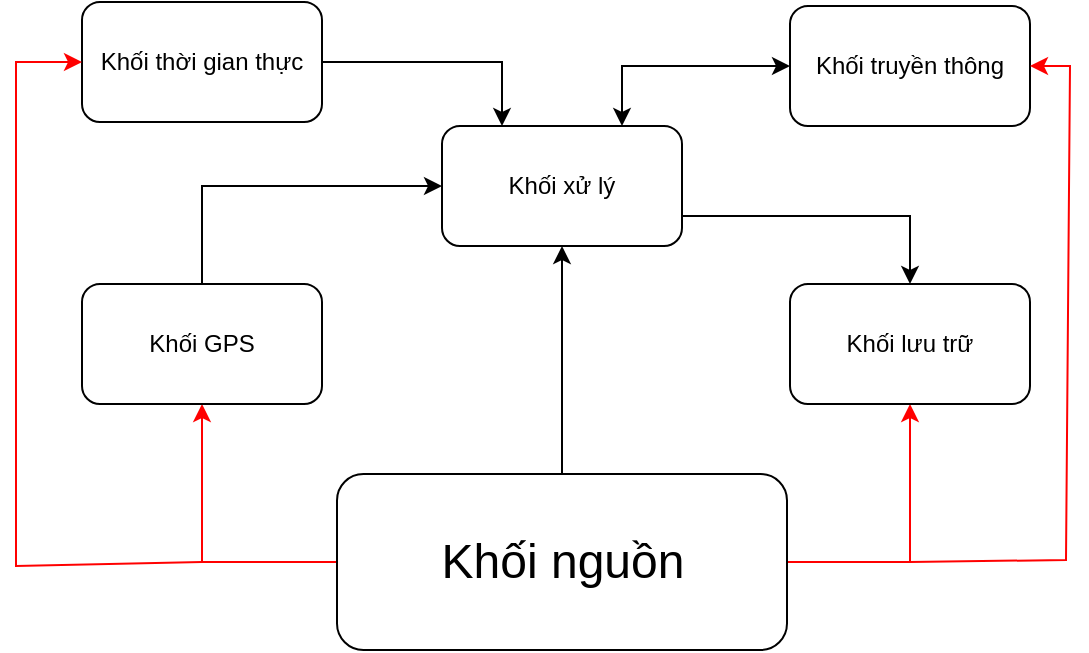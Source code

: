 <mxfile version="27.2.0">
  <diagram name="Trang-1" id="tw38zZvBy860NS8b5UVZ">
    <mxGraphModel dx="1040" dy="811" grid="0" gridSize="10" guides="1" tooltips="1" connect="1" arrows="1" fold="1" page="0" pageScale="1" pageWidth="827" pageHeight="1169" math="0" shadow="0">
      <root>
        <mxCell id="0" />
        <mxCell id="1" parent="0" />
        <mxCell id="SWo0PViYhUQWHMr9vVby-11" style="edgeStyle=orthogonalEdgeStyle;rounded=0;orthogonalLoop=1;jettySize=auto;html=1;exitX=1;exitY=0.75;exitDx=0;exitDy=0;entryX=0.5;entryY=0;entryDx=0;entryDy=0;" edge="1" parent="1" source="SWo0PViYhUQWHMr9vVby-1" target="SWo0PViYhUQWHMr9vVby-7">
          <mxGeometry relative="1" as="geometry" />
        </mxCell>
        <mxCell id="SWo0PViYhUQWHMr9vVby-1" value="Khối xử lý" style="rounded=1;whiteSpace=wrap;html=1;" vertex="1" parent="1">
          <mxGeometry x="146" y="264" width="120" height="60" as="geometry" />
        </mxCell>
        <mxCell id="SWo0PViYhUQWHMr9vVby-14" style="edgeStyle=orthogonalEdgeStyle;rounded=0;orthogonalLoop=1;jettySize=auto;html=1;exitX=1;exitY=0.5;exitDx=0;exitDy=0;entryX=0.25;entryY=0;entryDx=0;entryDy=0;" edge="1" parent="1" source="SWo0PViYhUQWHMr9vVby-2" target="SWo0PViYhUQWHMr9vVby-1">
          <mxGeometry relative="1" as="geometry" />
        </mxCell>
        <mxCell id="SWo0PViYhUQWHMr9vVby-2" value="Khối thời gian thực" style="rounded=1;whiteSpace=wrap;html=1;" vertex="1" parent="1">
          <mxGeometry x="-34" y="202" width="120" height="60" as="geometry" />
        </mxCell>
        <mxCell id="SWo0PViYhUQWHMr9vVby-8" style="edgeStyle=orthogonalEdgeStyle;rounded=0;orthogonalLoop=1;jettySize=auto;html=1;exitX=0.5;exitY=0;exitDx=0;exitDy=0;entryX=0.5;entryY=1;entryDx=0;entryDy=0;" edge="1" parent="1" source="SWo0PViYhUQWHMr9vVby-3" target="SWo0PViYhUQWHMr9vVby-1">
          <mxGeometry relative="1" as="geometry" />
        </mxCell>
        <mxCell id="SWo0PViYhUQWHMr9vVby-9" style="edgeStyle=orthogonalEdgeStyle;rounded=0;orthogonalLoop=1;jettySize=auto;html=1;exitX=1;exitY=0.5;exitDx=0;exitDy=0;entryX=0.5;entryY=1;entryDx=0;entryDy=0;fillColor=#FF0000;strokeColor=#FF0000;" edge="1" parent="1" source="SWo0PViYhUQWHMr9vVby-3" target="SWo0PViYhUQWHMr9vVby-7">
          <mxGeometry relative="1" as="geometry" />
        </mxCell>
        <mxCell id="SWo0PViYhUQWHMr9vVby-12" style="edgeStyle=orthogonalEdgeStyle;rounded=0;orthogonalLoop=1;jettySize=auto;html=1;exitX=0;exitY=0.5;exitDx=0;exitDy=0;entryX=0.5;entryY=1;entryDx=0;entryDy=0;strokeColor=#FF0000;" edge="1" parent="1" source="SWo0PViYhUQWHMr9vVby-3" target="SWo0PViYhUQWHMr9vVby-4">
          <mxGeometry relative="1" as="geometry" />
        </mxCell>
        <mxCell id="SWo0PViYhUQWHMr9vVby-3" value="&lt;font style=&quot;font-size: 24px;&quot;&gt;Khối nguồn&lt;/font&gt;" style="rounded=1;whiteSpace=wrap;html=1;align=center;" vertex="1" parent="1">
          <mxGeometry x="93.5" y="438" width="225" height="88" as="geometry" />
        </mxCell>
        <mxCell id="SWo0PViYhUQWHMr9vVby-5" style="edgeStyle=orthogonalEdgeStyle;rounded=0;orthogonalLoop=1;jettySize=auto;html=1;entryX=0;entryY=0.5;entryDx=0;entryDy=0;" edge="1" parent="1" source="SWo0PViYhUQWHMr9vVby-4" target="SWo0PViYhUQWHMr9vVby-1">
          <mxGeometry relative="1" as="geometry">
            <mxPoint x="26" y="294" as="targetPoint" />
            <Array as="points">
              <mxPoint x="26" y="294" />
            </Array>
          </mxGeometry>
        </mxCell>
        <mxCell id="SWo0PViYhUQWHMr9vVby-4" value="Khối GPS" style="rounded=1;whiteSpace=wrap;html=1;" vertex="1" parent="1">
          <mxGeometry x="-34" y="343" width="120" height="60" as="geometry" />
        </mxCell>
        <mxCell id="SWo0PViYhUQWHMr9vVby-6" value="Khối truyền thông" style="rounded=1;whiteSpace=wrap;html=1;" vertex="1" parent="1">
          <mxGeometry x="320" y="204" width="120" height="60" as="geometry" />
        </mxCell>
        <mxCell id="SWo0PViYhUQWHMr9vVby-7" value="Khối lưu trữ" style="rounded=1;whiteSpace=wrap;html=1;" vertex="1" parent="1">
          <mxGeometry x="320" y="343" width="120" height="60" as="geometry" />
        </mxCell>
        <mxCell id="SWo0PViYhUQWHMr9vVby-10" value="" style="endArrow=classic;html=1;rounded=0;entryX=1;entryY=0.5;entryDx=0;entryDy=0;strokeColor=#FF0000;" edge="1" parent="1" target="SWo0PViYhUQWHMr9vVby-6">
          <mxGeometry width="50" height="50" relative="1" as="geometry">
            <mxPoint x="380" y="482" as="sourcePoint" />
            <mxPoint x="450" y="445" as="targetPoint" />
            <Array as="points">
              <mxPoint x="458" y="481" />
              <mxPoint x="460" y="234" />
            </Array>
          </mxGeometry>
        </mxCell>
        <mxCell id="SWo0PViYhUQWHMr9vVby-13" value="" style="endArrow=classic;html=1;rounded=0;entryX=0;entryY=0.5;entryDx=0;entryDy=0;fillColor=#FF0000;strokeColor=#FF0000;" edge="1" parent="1" target="SWo0PViYhUQWHMr9vVby-2">
          <mxGeometry width="50" height="50" relative="1" as="geometry">
            <mxPoint x="26" y="482" as="sourcePoint" />
            <mxPoint x="-85" y="236" as="targetPoint" />
            <Array as="points">
              <mxPoint x="-67" y="484" />
              <mxPoint x="-67" y="232" />
            </Array>
          </mxGeometry>
        </mxCell>
        <mxCell id="SWo0PViYhUQWHMr9vVby-15" value="" style="endArrow=classic;startArrow=classic;html=1;rounded=0;exitX=0.75;exitY=0;exitDx=0;exitDy=0;entryX=0;entryY=0.5;entryDx=0;entryDy=0;" edge="1" parent="1" source="SWo0PViYhUQWHMr9vVby-1" target="SWo0PViYhUQWHMr9vVby-6">
          <mxGeometry width="50" height="50" relative="1" as="geometry">
            <mxPoint x="236" y="252" as="sourcePoint" />
            <mxPoint x="286" y="202" as="targetPoint" />
            <Array as="points">
              <mxPoint x="236" y="234" />
            </Array>
          </mxGeometry>
        </mxCell>
      </root>
    </mxGraphModel>
  </diagram>
</mxfile>
